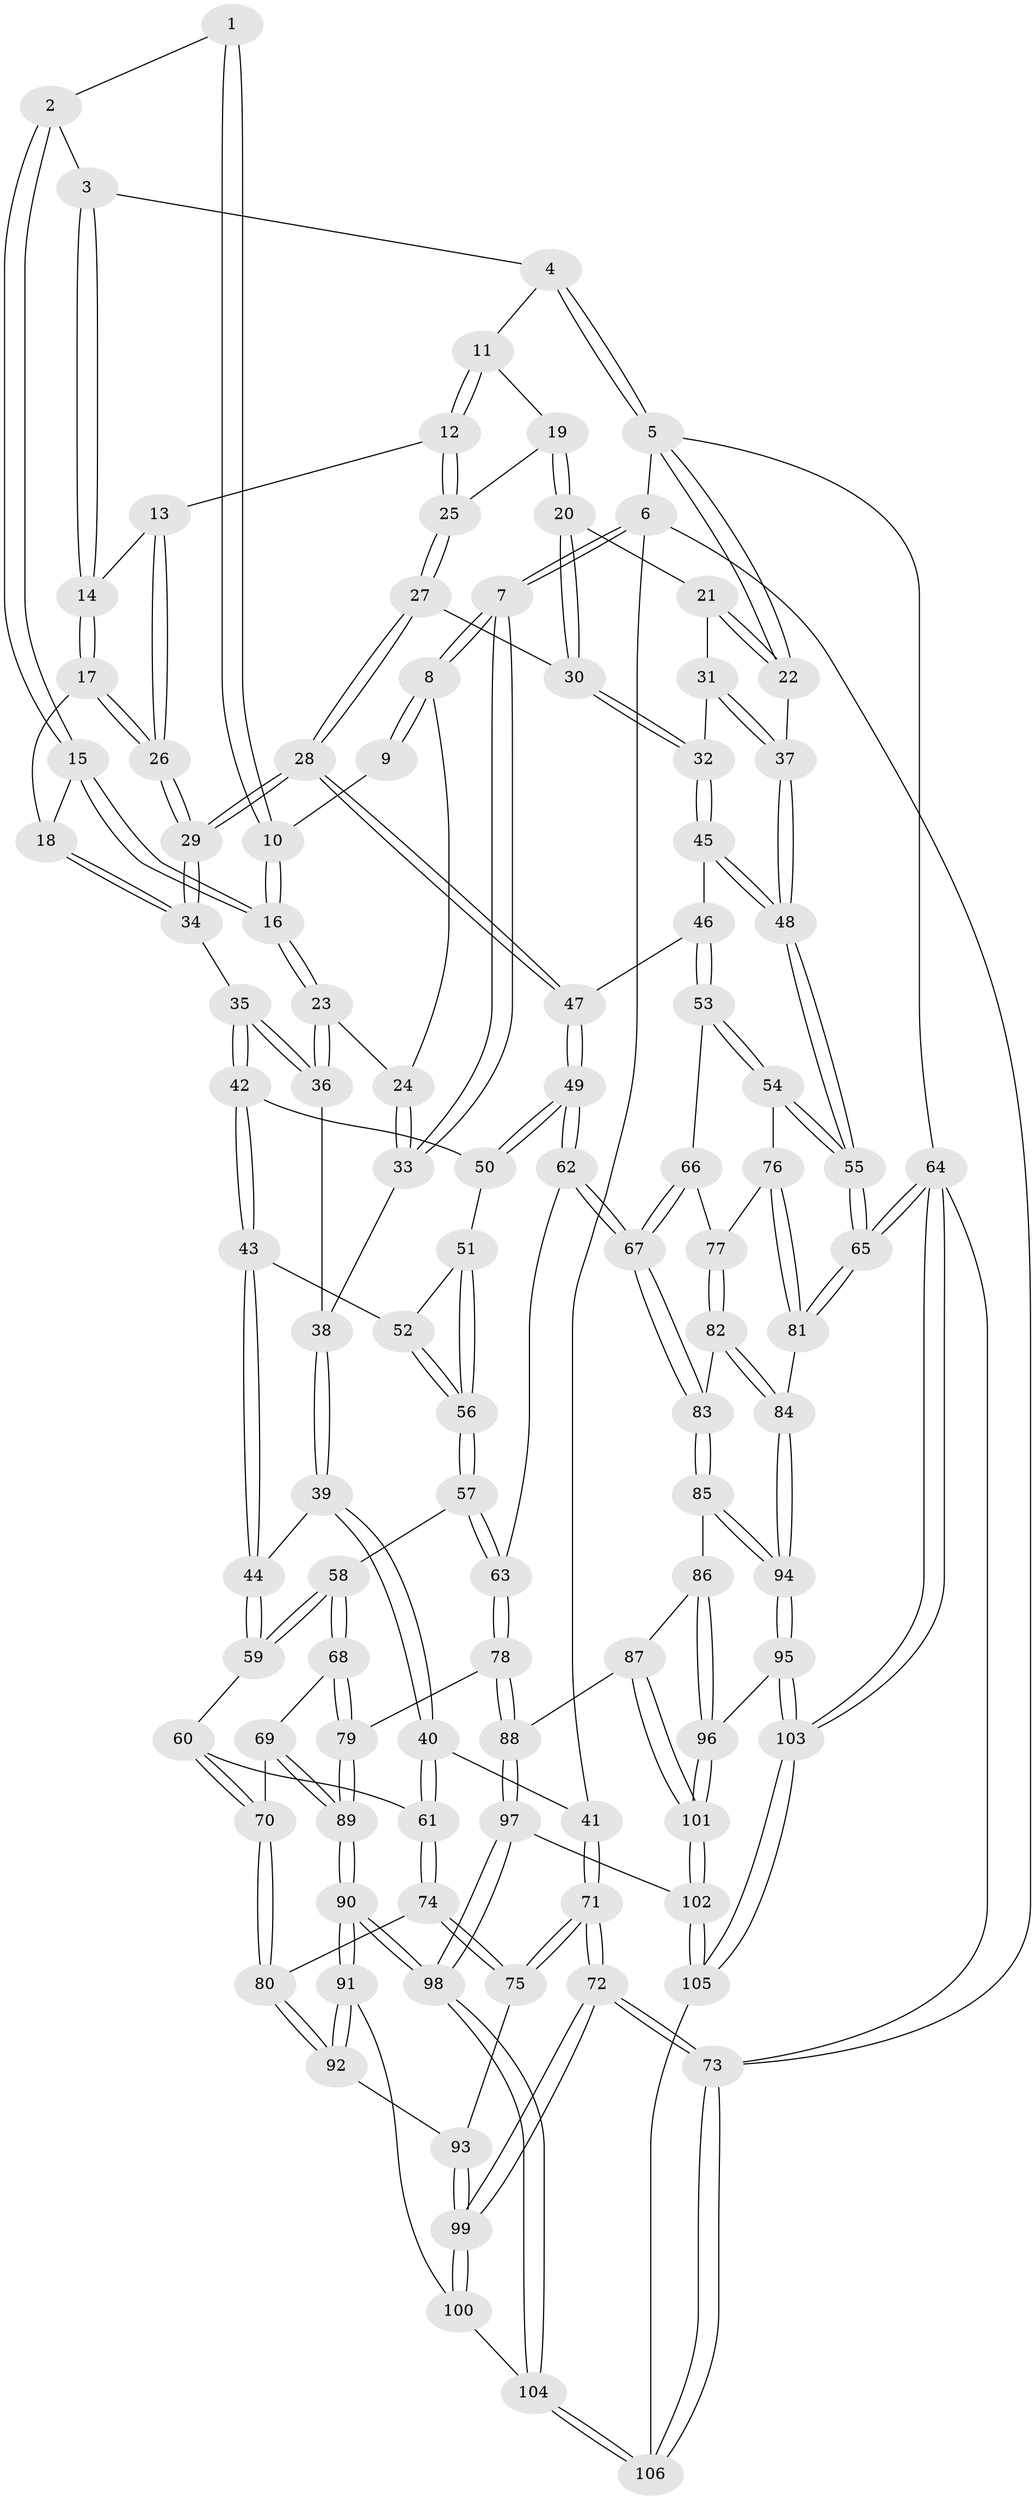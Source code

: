 // Generated by graph-tools (version 1.1) at 2025/17/03/09/25 04:17:05]
// undirected, 106 vertices, 262 edges
graph export_dot {
graph [start="1"]
  node [color=gray90,style=filled];
  1 [pos="+0.42806884936861217+0"];
  2 [pos="+0.46765657805838695+0"];
  3 [pos="+0.5720104520954576+0"];
  4 [pos="+0.7599720259895769+0"];
  5 [pos="+1+0"];
  6 [pos="+0+0"];
  7 [pos="+0+0"];
  8 [pos="+0+0"];
  9 [pos="+0.3197197459512171+0"];
  10 [pos="+0.3246182656394353+0.09518345260068019"];
  11 [pos="+0.7639663258201935+0"];
  12 [pos="+0.6605308873058238+0.1461484222112197"];
  13 [pos="+0.6412280769097227+0.14112155505259472"];
  14 [pos="+0.6010187613481489+0.07340306765651852"];
  15 [pos="+0.43769717747466236+0.15452201496303125"];
  16 [pos="+0.31324794368075765+0.1849872497475335"];
  17 [pos="+0.4626802092069465+0.1736211304614885"];
  18 [pos="+0.444807828541457+0.16020326101012222"];
  19 [pos="+0.8057185191754018+0.10141886222539337"];
  20 [pos="+0.8267436226708545+0.1403138910357397"];
  21 [pos="+0.8897182244851524+0.14734190900818941"];
  22 [pos="+1+0"];
  23 [pos="+0.30153564044000086+0.18918813876083573"];
  24 [pos="+0.1500155099471464+0.05787185386685057"];
  25 [pos="+0.6655770149473446+0.1518395071295716"];
  26 [pos="+0.49915659066707696+0.2127099798202591"];
  27 [pos="+0.7310941235755708+0.27343817220054617"];
  28 [pos="+0.5904433428922007+0.3993656488235963"];
  29 [pos="+0.5498910860559995+0.3626151034297905"];
  30 [pos="+0.7427503023080592+0.2712690360289819"];
  31 [pos="+0.9306408957989205+0.2309635485593942"];
  32 [pos="+0.86375944370698+0.3259763120534652"];
  33 [pos="+0.1332115790358904+0.30471981103848506"];
  34 [pos="+0.36392909208621055+0.3642934874737241"];
  35 [pos="+0.3243786073363429+0.3663445716475126"];
  36 [pos="+0.28095946994747995+0.26733762501439484"];
  37 [pos="+1+0.24384066425581144"];
  38 [pos="+0.13343027280707037+0.3057830110344768"];
  39 [pos="+0.06135264731859661+0.4040376798055543"];
  40 [pos="+0.054969729975660145+0.4055850530831611"];
  41 [pos="+0+0.3658560598647324"];
  42 [pos="+0.32204261743871143+0.37134385349167265"];
  43 [pos="+0.1859091242327652+0.45468337835268297"];
  44 [pos="+0.1823494064585733+0.45580883734005284"];
  45 [pos="+0.8697844642091892+0.33687633338153206"];
  46 [pos="+0.8822161673826632+0.43578068741304227"];
  47 [pos="+0.5952954088736584+0.4334725479188395"];
  48 [pos="+1+0.315336879311895"];
  49 [pos="+0.5936009746720378+0.4541074366292"];
  50 [pos="+0.34722542375270576+0.47662858944412345"];
  51 [pos="+0.34334117246493634+0.4987750541140023"];
  52 [pos="+0.20666490945538438+0.4645594804378404"];
  53 [pos="+0.9184064849731878+0.49682667730016444"];
  54 [pos="+1+0.5428291049596485"];
  55 [pos="+1+0.5280148769309303"];
  56 [pos="+0.34172903109498315+0.5490674802909974"];
  57 [pos="+0.3417398972288364+0.5491377862322633"];
  58 [pos="+0.2852539001902047+0.6101447439571572"];
  59 [pos="+0.20706258604591332+0.575538039157464"];
  60 [pos="+0.1714055914972342+0.5982355750369445"];
  61 [pos="+0.08313797853397772+0.6253753062384211"];
  62 [pos="+0.5983729915626432+0.5513698981331502"];
  63 [pos="+0.520216763481681+0.5888907274553319"];
  64 [pos="+1+1"];
  65 [pos="+1+0.9674873847834858"];
  66 [pos="+0.7671836528456567+0.5815370601874243"];
  67 [pos="+0.6445183695888711+0.5982952554767275"];
  68 [pos="+0.2964416030344167+0.6734101934826364"];
  69 [pos="+0.20941895415204978+0.731678213734609"];
  70 [pos="+0.2028481869729656+0.73214167901603"];
  71 [pos="+0+0.7393134349309111"];
  72 [pos="+0+1"];
  73 [pos="+0+1"];
  74 [pos="+0.06596120085629512+0.6509633284726651"];
  75 [pos="+0+0.6989205765462674"];
  76 [pos="+0.9697522963779167+0.6240291741789392"];
  77 [pos="+0.8726229869297789+0.6835688348093926"];
  78 [pos="+0.4052154141697257+0.7380986834645363"];
  79 [pos="+0.3885311197865683+0.7390990049132594"];
  80 [pos="+0.17121765143309045+0.7419303312429752"];
  81 [pos="+0.9568937555432513+0.7777259672273102"];
  82 [pos="+0.8652157171123117+0.7035215649005111"];
  83 [pos="+0.6595598698217395+0.6731758768545252"];
  84 [pos="+0.8604413081254094+0.7965273355127644"];
  85 [pos="+0.6607804826593501+0.688813865665898"];
  86 [pos="+0.603215088944413+0.7611002495221932"];
  87 [pos="+0.5172740531289094+0.8102305379688858"];
  88 [pos="+0.4652339767826093+0.8036199923776666"];
  89 [pos="+0.2944079659205667+0.8633568068665083"];
  90 [pos="+0.28601266418484483+0.8958797686868047"];
  91 [pos="+0.16620646730909885+0.842429336303162"];
  92 [pos="+0.13889975235821875+0.8102320329039469"];
  93 [pos="+0.13303243349892893+0.8115959898469014"];
  94 [pos="+0.7966182520051901+0.8658721494537852"];
  95 [pos="+0.7961450807181022+0.8805188752297926"];
  96 [pos="+0.628727280290439+0.9247203120140295"];
  97 [pos="+0.43714322616703905+0.9068044514534984"];
  98 [pos="+0.3028198832339928+0.9747558297626924"];
  99 [pos="+0+1"];
  100 [pos="+0.14206111569743193+0.9088340568321608"];
  101 [pos="+0.5869945384570079+0.9539052241573764"];
  102 [pos="+0.5712642412208442+0.9804863306097162"];
  103 [pos="+1+1"];
  104 [pos="+0.29551145072233115+1"];
  105 [pos="+0.5529194879851415+1"];
  106 [pos="+0.27040182117598144+1"];
  1 -- 2;
  1 -- 10;
  1 -- 10;
  2 -- 3;
  2 -- 15;
  2 -- 15;
  3 -- 4;
  3 -- 14;
  3 -- 14;
  4 -- 5;
  4 -- 5;
  4 -- 11;
  5 -- 6;
  5 -- 22;
  5 -- 22;
  5 -- 64;
  6 -- 7;
  6 -- 7;
  6 -- 41;
  6 -- 73;
  7 -- 8;
  7 -- 8;
  7 -- 33;
  7 -- 33;
  8 -- 9;
  8 -- 9;
  8 -- 24;
  9 -- 10;
  10 -- 16;
  10 -- 16;
  11 -- 12;
  11 -- 12;
  11 -- 19;
  12 -- 13;
  12 -- 25;
  12 -- 25;
  13 -- 14;
  13 -- 26;
  13 -- 26;
  14 -- 17;
  14 -- 17;
  15 -- 16;
  15 -- 16;
  15 -- 18;
  16 -- 23;
  16 -- 23;
  17 -- 18;
  17 -- 26;
  17 -- 26;
  18 -- 34;
  18 -- 34;
  19 -- 20;
  19 -- 20;
  19 -- 25;
  20 -- 21;
  20 -- 30;
  20 -- 30;
  21 -- 22;
  21 -- 22;
  21 -- 31;
  22 -- 37;
  23 -- 24;
  23 -- 36;
  23 -- 36;
  24 -- 33;
  24 -- 33;
  25 -- 27;
  25 -- 27;
  26 -- 29;
  26 -- 29;
  27 -- 28;
  27 -- 28;
  27 -- 30;
  28 -- 29;
  28 -- 29;
  28 -- 47;
  28 -- 47;
  29 -- 34;
  29 -- 34;
  30 -- 32;
  30 -- 32;
  31 -- 32;
  31 -- 37;
  31 -- 37;
  32 -- 45;
  32 -- 45;
  33 -- 38;
  34 -- 35;
  35 -- 36;
  35 -- 36;
  35 -- 42;
  35 -- 42;
  36 -- 38;
  37 -- 48;
  37 -- 48;
  38 -- 39;
  38 -- 39;
  39 -- 40;
  39 -- 40;
  39 -- 44;
  40 -- 41;
  40 -- 61;
  40 -- 61;
  41 -- 71;
  41 -- 71;
  42 -- 43;
  42 -- 43;
  42 -- 50;
  43 -- 44;
  43 -- 44;
  43 -- 52;
  44 -- 59;
  44 -- 59;
  45 -- 46;
  45 -- 48;
  45 -- 48;
  46 -- 47;
  46 -- 53;
  46 -- 53;
  47 -- 49;
  47 -- 49;
  48 -- 55;
  48 -- 55;
  49 -- 50;
  49 -- 50;
  49 -- 62;
  49 -- 62;
  50 -- 51;
  51 -- 52;
  51 -- 56;
  51 -- 56;
  52 -- 56;
  52 -- 56;
  53 -- 54;
  53 -- 54;
  53 -- 66;
  54 -- 55;
  54 -- 55;
  54 -- 76;
  55 -- 65;
  55 -- 65;
  56 -- 57;
  56 -- 57;
  57 -- 58;
  57 -- 63;
  57 -- 63;
  58 -- 59;
  58 -- 59;
  58 -- 68;
  58 -- 68;
  59 -- 60;
  60 -- 61;
  60 -- 70;
  60 -- 70;
  61 -- 74;
  61 -- 74;
  62 -- 63;
  62 -- 67;
  62 -- 67;
  63 -- 78;
  63 -- 78;
  64 -- 65;
  64 -- 65;
  64 -- 103;
  64 -- 103;
  64 -- 73;
  65 -- 81;
  65 -- 81;
  66 -- 67;
  66 -- 67;
  66 -- 77;
  67 -- 83;
  67 -- 83;
  68 -- 69;
  68 -- 79;
  68 -- 79;
  69 -- 70;
  69 -- 89;
  69 -- 89;
  70 -- 80;
  70 -- 80;
  71 -- 72;
  71 -- 72;
  71 -- 75;
  71 -- 75;
  72 -- 73;
  72 -- 73;
  72 -- 99;
  72 -- 99;
  73 -- 106;
  73 -- 106;
  74 -- 75;
  74 -- 75;
  74 -- 80;
  75 -- 93;
  76 -- 77;
  76 -- 81;
  76 -- 81;
  77 -- 82;
  77 -- 82;
  78 -- 79;
  78 -- 88;
  78 -- 88;
  79 -- 89;
  79 -- 89;
  80 -- 92;
  80 -- 92;
  81 -- 84;
  82 -- 83;
  82 -- 84;
  82 -- 84;
  83 -- 85;
  83 -- 85;
  84 -- 94;
  84 -- 94;
  85 -- 86;
  85 -- 94;
  85 -- 94;
  86 -- 87;
  86 -- 96;
  86 -- 96;
  87 -- 88;
  87 -- 101;
  87 -- 101;
  88 -- 97;
  88 -- 97;
  89 -- 90;
  89 -- 90;
  90 -- 91;
  90 -- 91;
  90 -- 98;
  90 -- 98;
  91 -- 92;
  91 -- 92;
  91 -- 100;
  92 -- 93;
  93 -- 99;
  93 -- 99;
  94 -- 95;
  94 -- 95;
  95 -- 96;
  95 -- 103;
  95 -- 103;
  96 -- 101;
  96 -- 101;
  97 -- 98;
  97 -- 98;
  97 -- 102;
  98 -- 104;
  98 -- 104;
  99 -- 100;
  99 -- 100;
  100 -- 104;
  101 -- 102;
  101 -- 102;
  102 -- 105;
  102 -- 105;
  103 -- 105;
  103 -- 105;
  104 -- 106;
  104 -- 106;
  105 -- 106;
}
